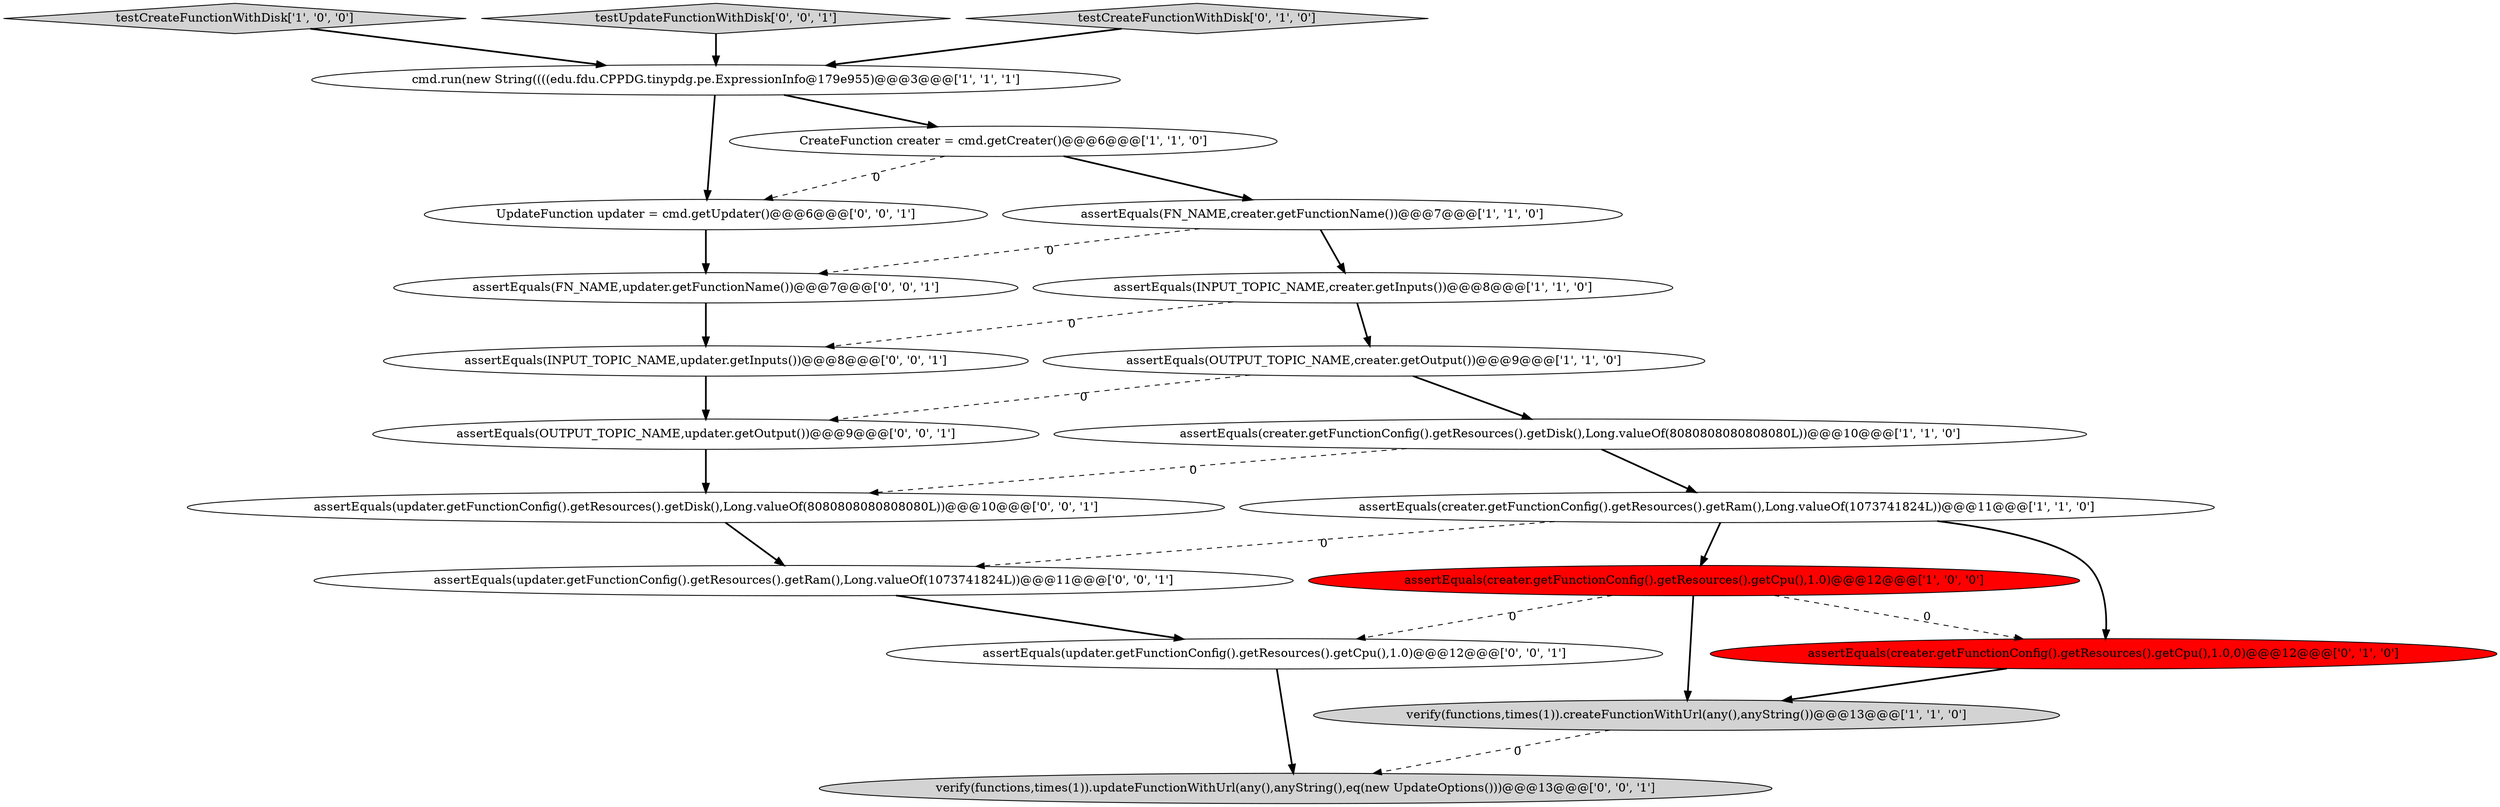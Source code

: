 digraph {
7 [style = filled, label = "testCreateFunctionWithDisk['1', '0', '0']", fillcolor = lightgray, shape = diamond image = "AAA0AAABBB1BBB"];
13 [style = filled, label = "UpdateFunction updater = cmd.getUpdater()@@@6@@@['0', '0', '1']", fillcolor = white, shape = ellipse image = "AAA0AAABBB3BBB"];
20 [style = filled, label = "assertEquals(updater.getFunctionConfig().getResources().getDisk(),Long.valueOf(8080808080808080L))@@@10@@@['0', '0', '1']", fillcolor = white, shape = ellipse image = "AAA0AAABBB3BBB"];
11 [style = filled, label = "assertEquals(creater.getFunctionConfig().getResources().getCpu(),1.0,0)@@@12@@@['0', '1', '0']", fillcolor = red, shape = ellipse image = "AAA1AAABBB2BBB"];
6 [style = filled, label = "verify(functions,times(1)).createFunctionWithUrl(any(),anyString())@@@13@@@['1', '1', '0']", fillcolor = lightgray, shape = ellipse image = "AAA0AAABBB1BBB"];
19 [style = filled, label = "assertEquals(updater.getFunctionConfig().getResources().getCpu(),1.0)@@@12@@@['0', '0', '1']", fillcolor = white, shape = ellipse image = "AAA0AAABBB3BBB"];
18 [style = filled, label = "assertEquals(INPUT_TOPIC_NAME,updater.getInputs())@@@8@@@['0', '0', '1']", fillcolor = white, shape = ellipse image = "AAA0AAABBB3BBB"];
16 [style = filled, label = "assertEquals(updater.getFunctionConfig().getResources().getRam(),Long.valueOf(1073741824L))@@@11@@@['0', '0', '1']", fillcolor = white, shape = ellipse image = "AAA0AAABBB3BBB"];
5 [style = filled, label = "assertEquals(OUTPUT_TOPIC_NAME,creater.getOutput())@@@9@@@['1', '1', '0']", fillcolor = white, shape = ellipse image = "AAA0AAABBB1BBB"];
17 [style = filled, label = "assertEquals(FN_NAME,updater.getFunctionName())@@@7@@@['0', '0', '1']", fillcolor = white, shape = ellipse image = "AAA0AAABBB3BBB"];
4 [style = filled, label = "CreateFunction creater = cmd.getCreater()@@@6@@@['1', '1', '0']", fillcolor = white, shape = ellipse image = "AAA0AAABBB1BBB"];
9 [style = filled, label = "assertEquals(creater.getFunctionConfig().getResources().getDisk(),Long.valueOf(8080808080808080L))@@@10@@@['1', '1', '0']", fillcolor = white, shape = ellipse image = "AAA0AAABBB1BBB"];
12 [style = filled, label = "testUpdateFunctionWithDisk['0', '0', '1']", fillcolor = lightgray, shape = diamond image = "AAA0AAABBB3BBB"];
1 [style = filled, label = "assertEquals(creater.getFunctionConfig().getResources().getRam(),Long.valueOf(1073741824L))@@@11@@@['1', '1', '0']", fillcolor = white, shape = ellipse image = "AAA0AAABBB1BBB"];
8 [style = filled, label = "assertEquals(creater.getFunctionConfig().getResources().getCpu(),1.0)@@@12@@@['1', '0', '0']", fillcolor = red, shape = ellipse image = "AAA1AAABBB1BBB"];
15 [style = filled, label = "verify(functions,times(1)).updateFunctionWithUrl(any(),anyString(),eq(new UpdateOptions()))@@@13@@@['0', '0', '1']", fillcolor = lightgray, shape = ellipse image = "AAA0AAABBB3BBB"];
14 [style = filled, label = "assertEquals(OUTPUT_TOPIC_NAME,updater.getOutput())@@@9@@@['0', '0', '1']", fillcolor = white, shape = ellipse image = "AAA0AAABBB3BBB"];
0 [style = filled, label = "assertEquals(FN_NAME,creater.getFunctionName())@@@7@@@['1', '1', '0']", fillcolor = white, shape = ellipse image = "AAA0AAABBB1BBB"];
2 [style = filled, label = "assertEquals(INPUT_TOPIC_NAME,creater.getInputs())@@@8@@@['1', '1', '0']", fillcolor = white, shape = ellipse image = "AAA0AAABBB1BBB"];
10 [style = filled, label = "testCreateFunctionWithDisk['0', '1', '0']", fillcolor = lightgray, shape = diamond image = "AAA0AAABBB2BBB"];
3 [style = filled, label = "cmd.run(new String((((edu.fdu.CPPDG.tinypdg.pe.ExpressionInfo@179e955)@@@3@@@['1', '1', '1']", fillcolor = white, shape = ellipse image = "AAA0AAABBB1BBB"];
9->20 [style = dashed, label="0"];
8->19 [style = dashed, label="0"];
5->14 [style = dashed, label="0"];
1->8 [style = bold, label=""];
5->9 [style = bold, label=""];
11->6 [style = bold, label=""];
0->2 [style = bold, label=""];
10->3 [style = bold, label=""];
8->6 [style = bold, label=""];
16->19 [style = bold, label=""];
0->17 [style = dashed, label="0"];
3->4 [style = bold, label=""];
7->3 [style = bold, label=""];
1->11 [style = bold, label=""];
4->0 [style = bold, label=""];
13->17 [style = bold, label=""];
20->16 [style = bold, label=""];
6->15 [style = dashed, label="0"];
1->16 [style = dashed, label="0"];
2->18 [style = dashed, label="0"];
3->13 [style = bold, label=""];
12->3 [style = bold, label=""];
19->15 [style = bold, label=""];
9->1 [style = bold, label=""];
8->11 [style = dashed, label="0"];
4->13 [style = dashed, label="0"];
18->14 [style = bold, label=""];
17->18 [style = bold, label=""];
14->20 [style = bold, label=""];
2->5 [style = bold, label=""];
}
